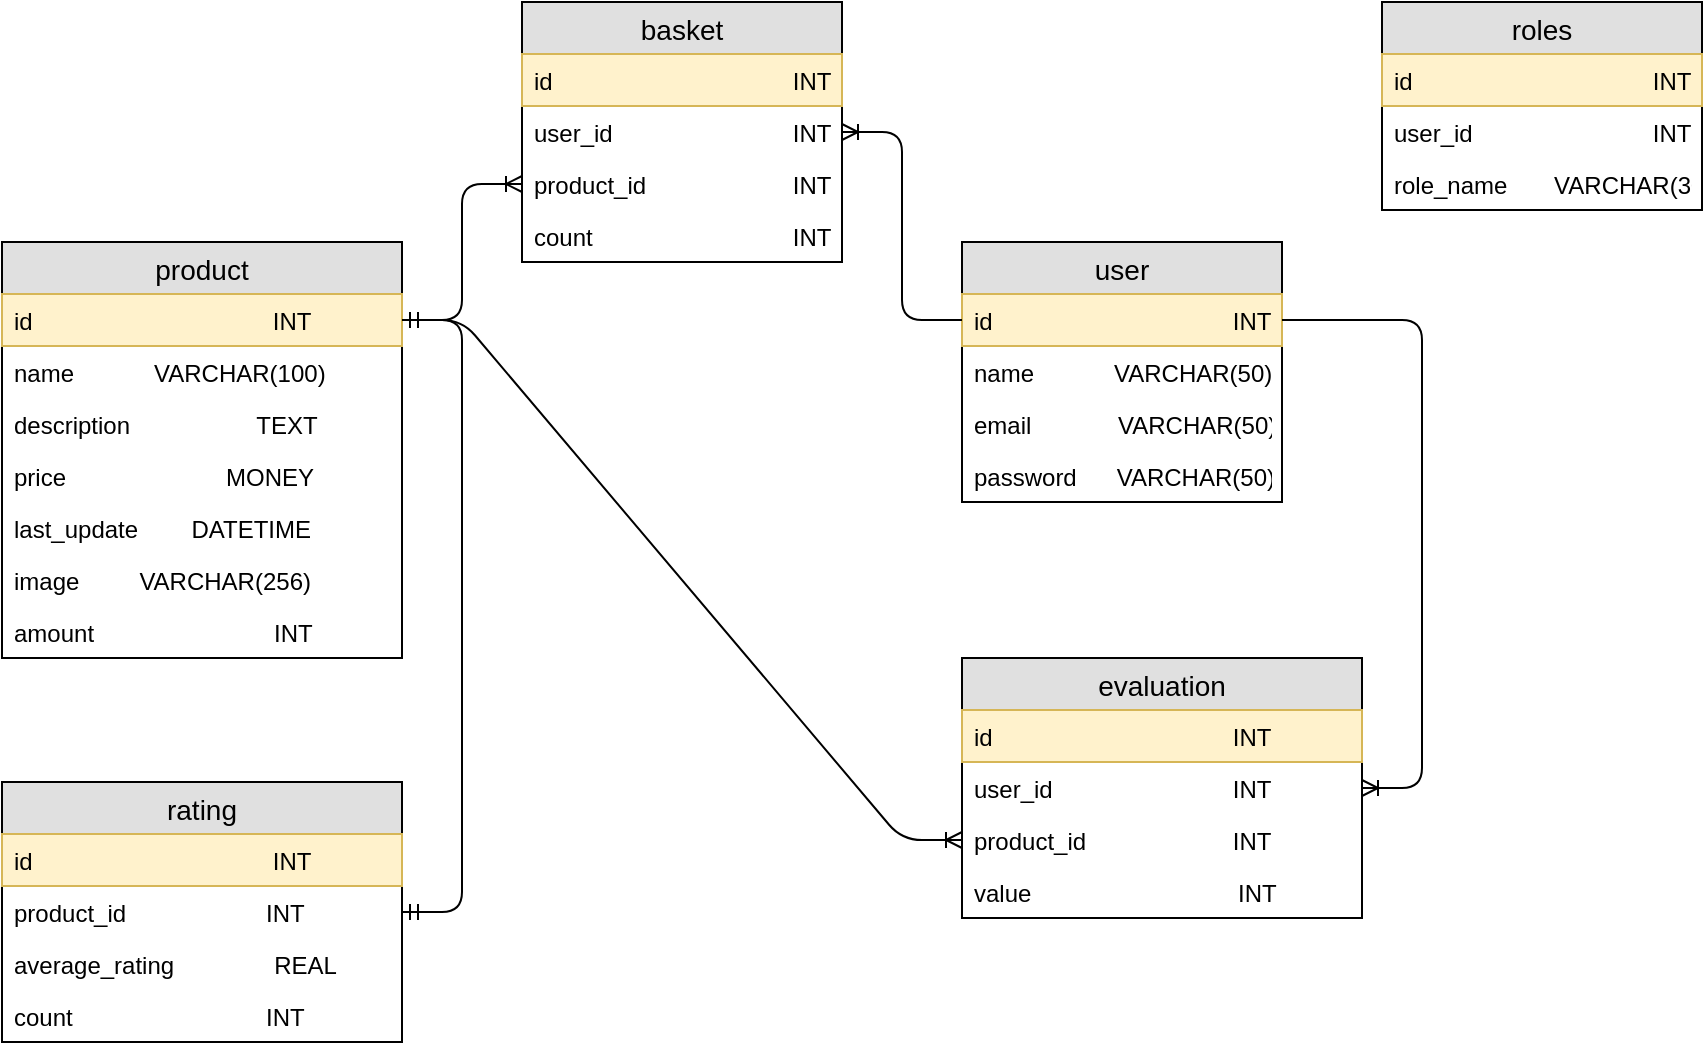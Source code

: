 <mxfile version="13.8.8" type="device"><diagram id="U7O6gpLNZ9bcbEOC-BIv" name="Страница 1"><mxGraphModel dx="3559" dy="1503" grid="1" gridSize="10" guides="1" tooltips="1" connect="1" arrows="1" fold="1" page="1" pageScale="1" pageWidth="1169" pageHeight="827" background="none" math="0" shadow="0"><root><mxCell id="0"/><mxCell id="1" parent="0"/><mxCell id="gJAzAdM2OTqBlSdlxUkB-43" value="product" style="swimlane;fontStyle=0;childLayout=stackLayout;horizontal=1;startSize=26;fillColor=#e0e0e0;horizontalStack=0;resizeParent=1;resizeParentMax=0;resizeLast=0;collapsible=1;marginBottom=0;swimlaneFillColor=#ffffff;align=center;fontSize=14;" parent="1" vertex="1"><mxGeometry x="-2280" y="-580" width="200" height="208" as="geometry"/></mxCell><mxCell id="gJAzAdM2OTqBlSdlxUkB-44" value="id                                    INT" style="text;strokeColor=#d6b656;fillColor=#fff2cc;spacingLeft=4;spacingRight=4;overflow=hidden;rotatable=0;points=[[0,0.5],[1,0.5]];portConstraint=eastwest;fontSize=12;" parent="gJAzAdM2OTqBlSdlxUkB-43" vertex="1"><mxGeometry y="26" width="200" height="26" as="geometry"/></mxCell><mxCell id="gJAzAdM2OTqBlSdlxUkB-45" value="name            VARCHAR(100)" style="text;spacingLeft=4;spacingRight=4;overflow=hidden;rotatable=0;points=[[0,0.5],[1,0.5]];portConstraint=eastwest;fontSize=12;" parent="gJAzAdM2OTqBlSdlxUkB-43" vertex="1"><mxGeometry y="52" width="200" height="26" as="geometry"/></mxCell><mxCell id="h0lMTvsO7fJDAwaVE8px-16" value="description                   TEXT" style="text;strokeColor=none;fillColor=none;spacingLeft=4;spacingRight=4;overflow=hidden;rotatable=0;points=[[0,0.5],[1,0.5]];portConstraint=eastwest;fontSize=12;" parent="gJAzAdM2OTqBlSdlxUkB-43" vertex="1"><mxGeometry y="78" width="200" height="26" as="geometry"/></mxCell><mxCell id="GN5qTypWqbngkc-OfD1C-1" value="price                        MONEY" style="text;strokeColor=none;fillColor=none;spacingLeft=4;spacingRight=4;overflow=hidden;rotatable=0;points=[[0,0.5],[1,0.5]];portConstraint=eastwest;fontSize=12;" vertex="1" parent="gJAzAdM2OTqBlSdlxUkB-43"><mxGeometry y="104" width="200" height="26" as="geometry"/></mxCell><mxCell id="GN5qTypWqbngkc-OfD1C-2" value="last_update        DATETIME" style="text;strokeColor=none;fillColor=none;spacingLeft=4;spacingRight=4;overflow=hidden;rotatable=0;points=[[0,0.5],[1,0.5]];portConstraint=eastwest;fontSize=12;" vertex="1" parent="gJAzAdM2OTqBlSdlxUkB-43"><mxGeometry y="130" width="200" height="26" as="geometry"/></mxCell><mxCell id="GN5qTypWqbngkc-OfD1C-3" value="image         VARCHAR(256)" style="text;strokeColor=none;fillColor=none;spacingLeft=4;spacingRight=4;overflow=hidden;rotatable=0;points=[[0,0.5],[1,0.5]];portConstraint=eastwest;fontSize=12;" vertex="1" parent="gJAzAdM2OTqBlSdlxUkB-43"><mxGeometry y="156" width="200" height="26" as="geometry"/></mxCell><mxCell id="GN5qTypWqbngkc-OfD1C-4" value="amount                           INT" style="text;strokeColor=none;fillColor=none;spacingLeft=4;spacingRight=4;overflow=hidden;rotatable=0;points=[[0,0.5],[1,0.5]];portConstraint=eastwest;fontSize=12;" vertex="1" parent="gJAzAdM2OTqBlSdlxUkB-43"><mxGeometry y="182" width="200" height="26" as="geometry"/></mxCell><mxCell id="GN5qTypWqbngkc-OfD1C-5" value="user" style="swimlane;fontStyle=0;childLayout=stackLayout;horizontal=1;startSize=26;fillColor=#e0e0e0;horizontalStack=0;resizeParent=1;resizeParentMax=0;resizeLast=0;collapsible=1;marginBottom=0;swimlaneFillColor=#ffffff;align=center;fontSize=14;" vertex="1" parent="1"><mxGeometry x="-1800" y="-580" width="160" height="130" as="geometry"/></mxCell><mxCell id="GN5qTypWqbngkc-OfD1C-6" value="id                                    INT" style="text;strokeColor=#d6b656;fillColor=#fff2cc;spacingLeft=4;spacingRight=4;overflow=hidden;rotatable=0;points=[[0,0.5],[1,0.5]];portConstraint=eastwest;fontSize=12;" vertex="1" parent="GN5qTypWqbngkc-OfD1C-5"><mxGeometry y="26" width="160" height="26" as="geometry"/></mxCell><mxCell id="GN5qTypWqbngkc-OfD1C-7" value="name            VARCHAR(50)" style="text;spacingLeft=4;spacingRight=4;overflow=hidden;rotatable=0;points=[[0,0.5],[1,0.5]];portConstraint=eastwest;fontSize=12;" vertex="1" parent="GN5qTypWqbngkc-OfD1C-5"><mxGeometry y="52" width="160" height="26" as="geometry"/></mxCell><mxCell id="GN5qTypWqbngkc-OfD1C-8" value="email             VARCHAR(50)" style="text;strokeColor=none;fillColor=none;spacingLeft=4;spacingRight=4;overflow=hidden;rotatable=0;points=[[0,0.5],[1,0.5]];portConstraint=eastwest;fontSize=12;" vertex="1" parent="GN5qTypWqbngkc-OfD1C-5"><mxGeometry y="78" width="160" height="26" as="geometry"/></mxCell><mxCell id="GN5qTypWqbngkc-OfD1C-9" value="password      VARCHAR(50)" style="text;strokeColor=none;fillColor=none;spacingLeft=4;spacingRight=4;overflow=hidden;rotatable=0;points=[[0,0.5],[1,0.5]];portConstraint=eastwest;fontSize=12;" vertex="1" parent="GN5qTypWqbngkc-OfD1C-5"><mxGeometry y="104" width="160" height="26" as="geometry"/></mxCell><mxCell id="GN5qTypWqbngkc-OfD1C-13" value="basket" style="swimlane;fontStyle=0;childLayout=stackLayout;horizontal=1;startSize=26;fillColor=#e0e0e0;horizontalStack=0;resizeParent=1;resizeParentMax=0;resizeLast=0;collapsible=1;marginBottom=0;swimlaneFillColor=#ffffff;align=center;fontSize=14;" vertex="1" parent="1"><mxGeometry x="-2020" y="-700" width="160" height="130" as="geometry"/></mxCell><mxCell id="GN5qTypWqbngkc-OfD1C-14" value="id                                    INT" style="text;strokeColor=#d6b656;fillColor=#fff2cc;spacingLeft=4;spacingRight=4;overflow=hidden;rotatable=0;points=[[0,0.5],[1,0.5]];portConstraint=eastwest;fontSize=12;" vertex="1" parent="GN5qTypWqbngkc-OfD1C-13"><mxGeometry y="26" width="160" height="26" as="geometry"/></mxCell><mxCell id="GN5qTypWqbngkc-OfD1C-15" value="user_id                           INT" style="text;spacingLeft=4;spacingRight=4;overflow=hidden;rotatable=0;points=[[0,0.5],[1,0.5]];portConstraint=eastwest;fontSize=12;" vertex="1" parent="GN5qTypWqbngkc-OfD1C-13"><mxGeometry y="52" width="160" height="26" as="geometry"/></mxCell><mxCell id="GN5qTypWqbngkc-OfD1C-16" value="product_id                      INT" style="text;strokeColor=none;fillColor=none;spacingLeft=4;spacingRight=4;overflow=hidden;rotatable=0;points=[[0,0.5],[1,0.5]];portConstraint=eastwest;fontSize=12;" vertex="1" parent="GN5qTypWqbngkc-OfD1C-13"><mxGeometry y="78" width="160" height="26" as="geometry"/></mxCell><mxCell id="GN5qTypWqbngkc-OfD1C-27" value="count                              INT" style="text;strokeColor=none;fillColor=none;spacingLeft=4;spacingRight=4;overflow=hidden;rotatable=0;points=[[0,0.5],[1,0.5]];portConstraint=eastwest;fontSize=12;" vertex="1" parent="GN5qTypWqbngkc-OfD1C-13"><mxGeometry y="104" width="160" height="26" as="geometry"/></mxCell><mxCell id="GN5qTypWqbngkc-OfD1C-18" value="" style="edgeStyle=entityRelationEdgeStyle;fontSize=12;html=1;endArrow=ERoneToMany;" edge="1" parent="1" source="GN5qTypWqbngkc-OfD1C-6" target="GN5qTypWqbngkc-OfD1C-15"><mxGeometry width="100" height="100" relative="1" as="geometry"><mxPoint x="-1870" y="-610" as="sourcePoint"/><mxPoint x="-1710" y="-670" as="targetPoint"/></mxGeometry></mxCell><mxCell id="GN5qTypWqbngkc-OfD1C-19" value="" style="edgeStyle=entityRelationEdgeStyle;fontSize=12;html=1;endArrow=ERoneToMany;" edge="1" parent="1" source="gJAzAdM2OTqBlSdlxUkB-44" target="GN5qTypWqbngkc-OfD1C-16"><mxGeometry width="100" height="100" relative="1" as="geometry"><mxPoint x="-1900" y="-426" as="sourcePoint"/><mxPoint x="-1960" y="-580" as="targetPoint"/></mxGeometry></mxCell><mxCell id="GN5qTypWqbngkc-OfD1C-20" value="rating" style="swimlane;fontStyle=0;childLayout=stackLayout;horizontal=1;startSize=26;fillColor=#e0e0e0;horizontalStack=0;resizeParent=1;resizeParentMax=0;resizeLast=0;collapsible=1;marginBottom=0;swimlaneFillColor=#ffffff;align=center;fontSize=14;" vertex="1" parent="1"><mxGeometry x="-2280" y="-310" width="200" height="130" as="geometry"/></mxCell><mxCell id="GN5qTypWqbngkc-OfD1C-21" value="id                                    INT" style="text;strokeColor=#d6b656;fillColor=#fff2cc;spacingLeft=4;spacingRight=4;overflow=hidden;rotatable=0;points=[[0,0.5],[1,0.5]];portConstraint=eastwest;fontSize=12;" vertex="1" parent="GN5qTypWqbngkc-OfD1C-20"><mxGeometry y="26" width="200" height="26" as="geometry"/></mxCell><mxCell id="GN5qTypWqbngkc-OfD1C-22" value="product_id                     INT" style="text;spacingLeft=4;spacingRight=4;overflow=hidden;rotatable=0;points=[[0,0.5],[1,0.5]];portConstraint=eastwest;fontSize=12;" vertex="1" parent="GN5qTypWqbngkc-OfD1C-20"><mxGeometry y="52" width="200" height="26" as="geometry"/></mxCell><mxCell id="GN5qTypWqbngkc-OfD1C-23" value="average_rating               REAL" style="text;strokeColor=none;fillColor=none;spacingLeft=4;spacingRight=4;overflow=hidden;rotatable=0;points=[[0,0.5],[1,0.5]];portConstraint=eastwest;fontSize=12;" vertex="1" parent="GN5qTypWqbngkc-OfD1C-20"><mxGeometry y="78" width="200" height="26" as="geometry"/></mxCell><mxCell id="GN5qTypWqbngkc-OfD1C-24" value="count                             INT" style="text;strokeColor=none;fillColor=none;spacingLeft=4;spacingRight=4;overflow=hidden;rotatable=0;points=[[0,0.5],[1,0.5]];portConstraint=eastwest;fontSize=12;" vertex="1" parent="GN5qTypWqbngkc-OfD1C-20"><mxGeometry y="104" width="200" height="26" as="geometry"/></mxCell><mxCell id="GN5qTypWqbngkc-OfD1C-26" value="" style="edgeStyle=entityRelationEdgeStyle;fontSize=12;html=1;endArrow=ERmandOne;startArrow=ERmandOne;" edge="1" parent="1" source="GN5qTypWqbngkc-OfD1C-22" target="gJAzAdM2OTqBlSdlxUkB-44"><mxGeometry width="100" height="100" relative="1" as="geometry"><mxPoint x="-2390" y="-440" as="sourcePoint"/><mxPoint x="-2290" y="-540" as="targetPoint"/></mxGeometry></mxCell><mxCell id="GN5qTypWqbngkc-OfD1C-28" value="evaluation" style="swimlane;fontStyle=0;childLayout=stackLayout;horizontal=1;startSize=26;fillColor=#e0e0e0;horizontalStack=0;resizeParent=1;resizeParentMax=0;resizeLast=0;collapsible=1;marginBottom=0;swimlaneFillColor=#ffffff;align=center;fontSize=14;" vertex="1" parent="1"><mxGeometry x="-1800" y="-372" width="200" height="130" as="geometry"/></mxCell><mxCell id="GN5qTypWqbngkc-OfD1C-29" value="id                                    INT" style="text;strokeColor=#d6b656;fillColor=#fff2cc;spacingLeft=4;spacingRight=4;overflow=hidden;rotatable=0;points=[[0,0.5],[1,0.5]];portConstraint=eastwest;fontSize=12;" vertex="1" parent="GN5qTypWqbngkc-OfD1C-28"><mxGeometry y="26" width="200" height="26" as="geometry"/></mxCell><mxCell id="GN5qTypWqbngkc-OfD1C-30" value="user_id                           INT" style="text;spacingLeft=4;spacingRight=4;overflow=hidden;rotatable=0;points=[[0,0.5],[1,0.5]];portConstraint=eastwest;fontSize=12;" vertex="1" parent="GN5qTypWqbngkc-OfD1C-28"><mxGeometry y="52" width="200" height="26" as="geometry"/></mxCell><mxCell id="GN5qTypWqbngkc-OfD1C-32" value="product_id                      INT" style="text;strokeColor=none;fillColor=none;spacingLeft=4;spacingRight=4;overflow=hidden;rotatable=0;points=[[0,0.5],[1,0.5]];portConstraint=eastwest;fontSize=12;" vertex="1" parent="GN5qTypWqbngkc-OfD1C-28"><mxGeometry y="78" width="200" height="26" as="geometry"/></mxCell><mxCell id="GN5qTypWqbngkc-OfD1C-31" value="value                               INT" style="text;strokeColor=none;fillColor=none;spacingLeft=4;spacingRight=4;overflow=hidden;rotatable=0;points=[[0,0.5],[1,0.5]];portConstraint=eastwest;fontSize=12;" vertex="1" parent="GN5qTypWqbngkc-OfD1C-28"><mxGeometry y="104" width="200" height="26" as="geometry"/></mxCell><mxCell id="GN5qTypWqbngkc-OfD1C-33" value="" style="edgeStyle=entityRelationEdgeStyle;fontSize=12;html=1;endArrow=ERoneToMany;" edge="1" parent="1" source="gJAzAdM2OTqBlSdlxUkB-44" target="GN5qTypWqbngkc-OfD1C-32"><mxGeometry width="100" height="100" relative="1" as="geometry"><mxPoint x="-2000" y="-340" as="sourcePoint"/><mxPoint x="-1900" y="-440" as="targetPoint"/></mxGeometry></mxCell><mxCell id="GN5qTypWqbngkc-OfD1C-34" value="" style="edgeStyle=entityRelationEdgeStyle;fontSize=12;html=1;endArrow=ERoneToMany;" edge="1" parent="1" source="GN5qTypWqbngkc-OfD1C-6" target="GN5qTypWqbngkc-OfD1C-30"><mxGeometry width="100" height="100" relative="1" as="geometry"><mxPoint x="-2070" y="-531.0" as="sourcePoint"/><mxPoint x="-1790.0" y="-271.0" as="targetPoint"/></mxGeometry></mxCell><mxCell id="GN5qTypWqbngkc-OfD1C-35" value="roles" style="swimlane;fontStyle=0;childLayout=stackLayout;horizontal=1;startSize=26;fillColor=#e0e0e0;horizontalStack=0;resizeParent=1;resizeParentMax=0;resizeLast=0;collapsible=1;marginBottom=0;swimlaneFillColor=#ffffff;align=center;fontSize=14;" vertex="1" parent="1"><mxGeometry x="-1590" y="-700" width="160" height="104" as="geometry"/></mxCell><mxCell id="GN5qTypWqbngkc-OfD1C-36" value="id                                    INT" style="text;strokeColor=#d6b656;fillColor=#fff2cc;spacingLeft=4;spacingRight=4;overflow=hidden;rotatable=0;points=[[0,0.5],[1,0.5]];portConstraint=eastwest;fontSize=12;" vertex="1" parent="GN5qTypWqbngkc-OfD1C-35"><mxGeometry y="26" width="160" height="26" as="geometry"/></mxCell><mxCell id="GN5qTypWqbngkc-OfD1C-37" value="user_id                           INT" style="text;spacingLeft=4;spacingRight=4;overflow=hidden;rotatable=0;points=[[0,0.5],[1,0.5]];portConstraint=eastwest;fontSize=12;" vertex="1" parent="GN5qTypWqbngkc-OfD1C-35"><mxGeometry y="52" width="160" height="26" as="geometry"/></mxCell><mxCell id="GN5qTypWqbngkc-OfD1C-38" value="role_name       VARCHAR(30)" style="text;strokeColor=none;fillColor=none;spacingLeft=4;spacingRight=4;overflow=hidden;rotatable=0;points=[[0,0.5],[1,0.5]];portConstraint=eastwest;fontSize=12;" vertex="1" parent="GN5qTypWqbngkc-OfD1C-35"><mxGeometry y="78" width="160" height="26" as="geometry"/></mxCell></root></mxGraphModel></diagram></mxfile>
